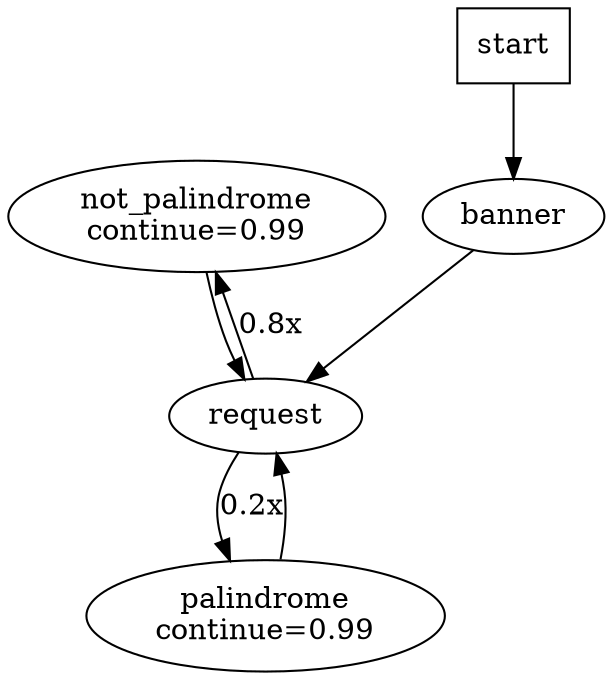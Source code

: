 digraph G {
    not_palindrome [label="not_palindrome\ncontinue=0.99"];
    request [label="request"];
    start [label="start", shape=box];
    palindrome [label="palindrome\ncontinue=0.99"];
    banner [label="banner"];
    not_palindrome -> request;
    request -> not_palindrome [label="0.8x"];
    request -> palindrome [label="0.2x"];
    start -> banner;
    palindrome -> request;
    banner -> request;
}